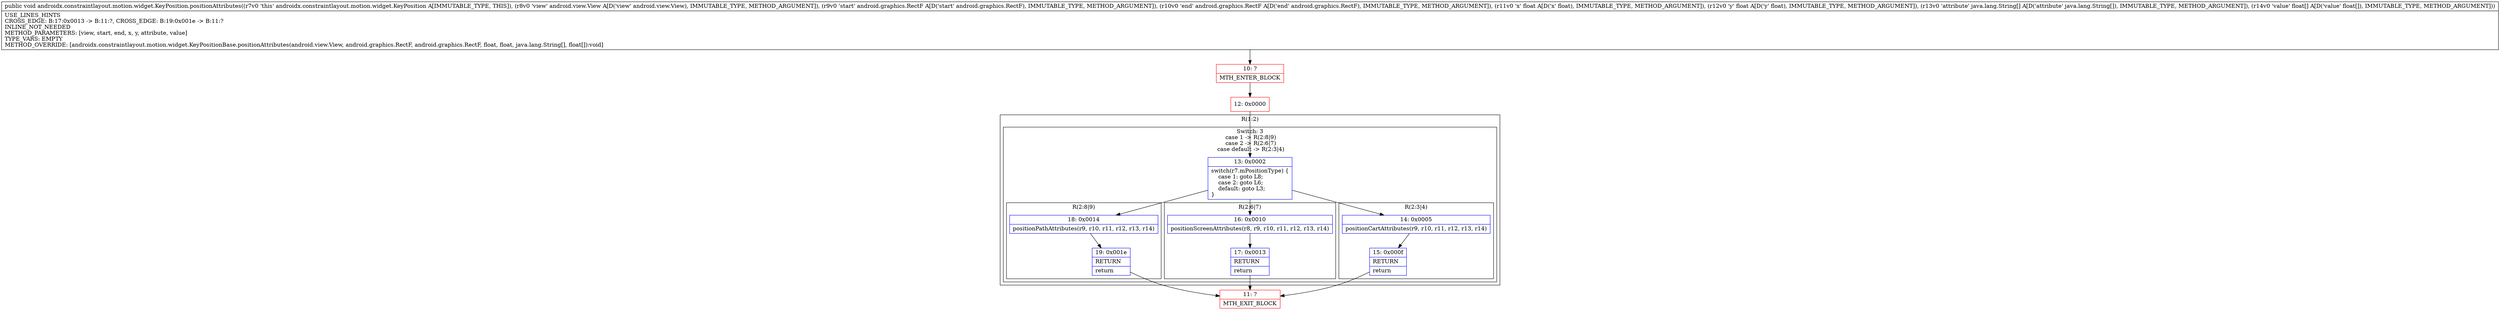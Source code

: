 digraph "CFG forandroidx.constraintlayout.motion.widget.KeyPosition.positionAttributes(Landroid\/view\/View;Landroid\/graphics\/RectF;Landroid\/graphics\/RectF;FF[Ljava\/lang\/String;[F)V" {
subgraph cluster_Region_760650363 {
label = "R(1:2)";
node [shape=record,color=blue];
subgraph cluster_SwitchRegion_1650556597 {
label = "Switch: 3
 case 1 -> R(2:8|9)
 case 2 -> R(2:6|7)
 case default -> R(2:3|4)";
node [shape=record,color=blue];
Node_13 [shape=record,label="{13\:\ 0x0002|switch(r7.mPositionType) \{\l    case 1: goto L8;\l    case 2: goto L6;\l    default: goto L3;\l\}\l}"];
subgraph cluster_Region_390104175 {
label = "R(2:8|9)";
node [shape=record,color=blue];
Node_18 [shape=record,label="{18\:\ 0x0014|positionPathAttributes(r9, r10, r11, r12, r13, r14)\l}"];
Node_19 [shape=record,label="{19\:\ 0x001e|RETURN\l|return\l}"];
}
subgraph cluster_Region_1405623096 {
label = "R(2:6|7)";
node [shape=record,color=blue];
Node_16 [shape=record,label="{16\:\ 0x0010|positionScreenAttributes(r8, r9, r10, r11, r12, r13, r14)\l}"];
Node_17 [shape=record,label="{17\:\ 0x0013|RETURN\l|return\l}"];
}
subgraph cluster_Region_1255462520 {
label = "R(2:3|4)";
node [shape=record,color=blue];
Node_14 [shape=record,label="{14\:\ 0x0005|positionCartAttributes(r9, r10, r11, r12, r13, r14)\l}"];
Node_15 [shape=record,label="{15\:\ 0x000f|RETURN\l|return\l}"];
}
}
}
Node_10 [shape=record,color=red,label="{10\:\ ?|MTH_ENTER_BLOCK\l}"];
Node_12 [shape=record,color=red,label="{12\:\ 0x0000}"];
Node_11 [shape=record,color=red,label="{11\:\ ?|MTH_EXIT_BLOCK\l}"];
MethodNode[shape=record,label="{public void androidx.constraintlayout.motion.widget.KeyPosition.positionAttributes((r7v0 'this' androidx.constraintlayout.motion.widget.KeyPosition A[IMMUTABLE_TYPE, THIS]), (r8v0 'view' android.view.View A[D('view' android.view.View), IMMUTABLE_TYPE, METHOD_ARGUMENT]), (r9v0 'start' android.graphics.RectF A[D('start' android.graphics.RectF), IMMUTABLE_TYPE, METHOD_ARGUMENT]), (r10v0 'end' android.graphics.RectF A[D('end' android.graphics.RectF), IMMUTABLE_TYPE, METHOD_ARGUMENT]), (r11v0 'x' float A[D('x' float), IMMUTABLE_TYPE, METHOD_ARGUMENT]), (r12v0 'y' float A[D('y' float), IMMUTABLE_TYPE, METHOD_ARGUMENT]), (r13v0 'attribute' java.lang.String[] A[D('attribute' java.lang.String[]), IMMUTABLE_TYPE, METHOD_ARGUMENT]), (r14v0 'value' float[] A[D('value' float[]), IMMUTABLE_TYPE, METHOD_ARGUMENT]))  | USE_LINES_HINTS\lCROSS_EDGE: B:17:0x0013 \-\> B:11:?, CROSS_EDGE: B:19:0x001e \-\> B:11:?\lINLINE_NOT_NEEDED\lMETHOD_PARAMETERS: [view, start, end, x, y, attribute, value]\lTYPE_VARS: EMPTY\lMETHOD_OVERRIDE: [androidx.constraintlayout.motion.widget.KeyPositionBase.positionAttributes(android.view.View, android.graphics.RectF, android.graphics.RectF, float, float, java.lang.String[], float[]):void]\l}"];
MethodNode -> Node_10;Node_13 -> Node_14;
Node_13 -> Node_16;
Node_13 -> Node_18;
Node_18 -> Node_19;
Node_19 -> Node_11;
Node_16 -> Node_17;
Node_17 -> Node_11;
Node_14 -> Node_15;
Node_15 -> Node_11;
Node_10 -> Node_12;
Node_12 -> Node_13;
}

